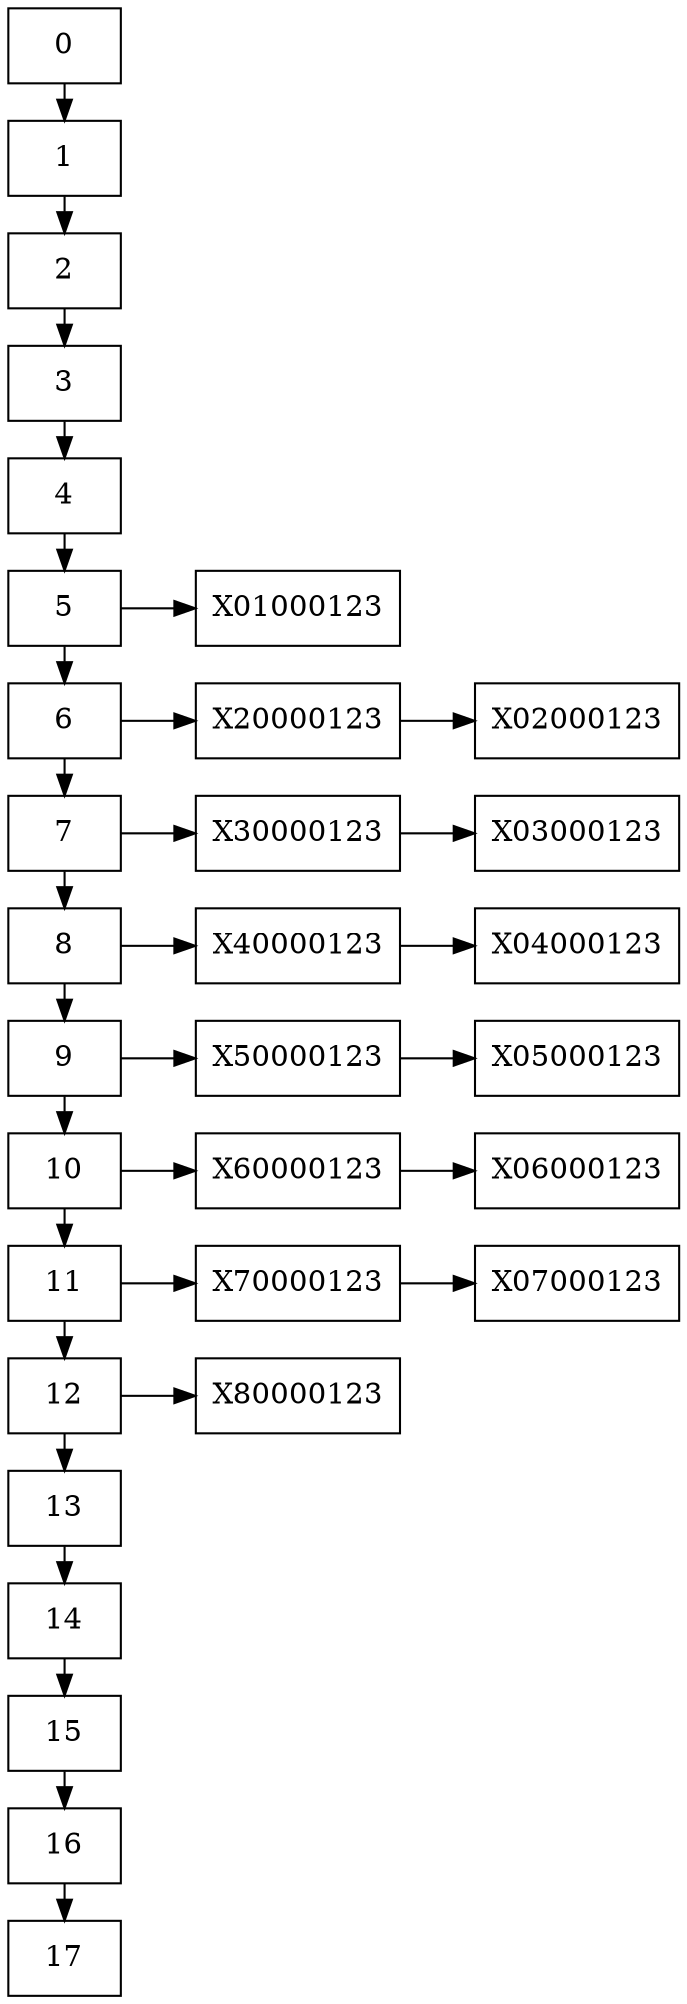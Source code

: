 digraph G {
rankdir=LR;

 node [shape=box];
node0[label="0" shape=box];
node1[label="1" shape=box];
node2[label="2" shape=box];
node3[label="3" shape=box];
node4[label="4" shape=box];
node5[label="5" shape=box];
node6[label="6" shape=box];
node7[label="7" shape=box];
node8[label="8" shape=box];
node9[label="9" shape=box];
node10[label="10" shape=box];
node11[label="11" shape=box];
node12[label="12" shape=box];
node13[label="13" shape=box];
node14[label="14" shape=box];
node15[label="15" shape=box];
node16[label="16" shape=box];
node17[label="17" shape=box];
{rank =same; node0 node1 node2 node3 node4 node5 node6 node7 node8 node9 node10 node11 node12 node13 node14 node15 node16 node17}node0 -> node1;
node1 -> node2;
node2 -> node3;
node3 -> node4;
node4 -> node5;
node5 -> node6;
node6 -> node7;
node7 -> node8;
node8 -> node9;
node9 -> node10;
node10 -> node11;
node11 -> node12;
node12 -> node13;
node13 -> node14;
node14 -> node15;
node15 -> node16;
node16 -> node17;

X01000123 [label="X01000123" , shape=box];
X20000123 [label="X20000123" , shape=box];
X02000123 [label="X02000123" , shape=box];
X30000123 [label="X30000123" , shape=box];
X03000123 [label="X03000123" , shape=box];
X40000123 [label="X40000123" , shape=box];
X04000123 [label="X04000123" , shape=box];
X50000123 [label="X50000123" , shape=box];
X05000123 [label="X05000123" , shape=box];
X60000123 [label="X60000123" , shape=box];
X06000123 [label="X06000123" , shape=box];
X70000123 [label="X70000123" , shape=box];
X07000123 [label="X07000123" , shape=box];
X80000123 [label="X80000123" , shape=box];
node5 -> X01000123;
node6 -> X20000123 -> X02000123;
node7 -> X30000123 -> X03000123;
node8 -> X40000123 -> X04000123;
node9 -> X50000123 -> X05000123;
node10 -> X60000123 -> X06000123;
node11 -> X70000123 -> X07000123;
node12 -> X80000123;
}

